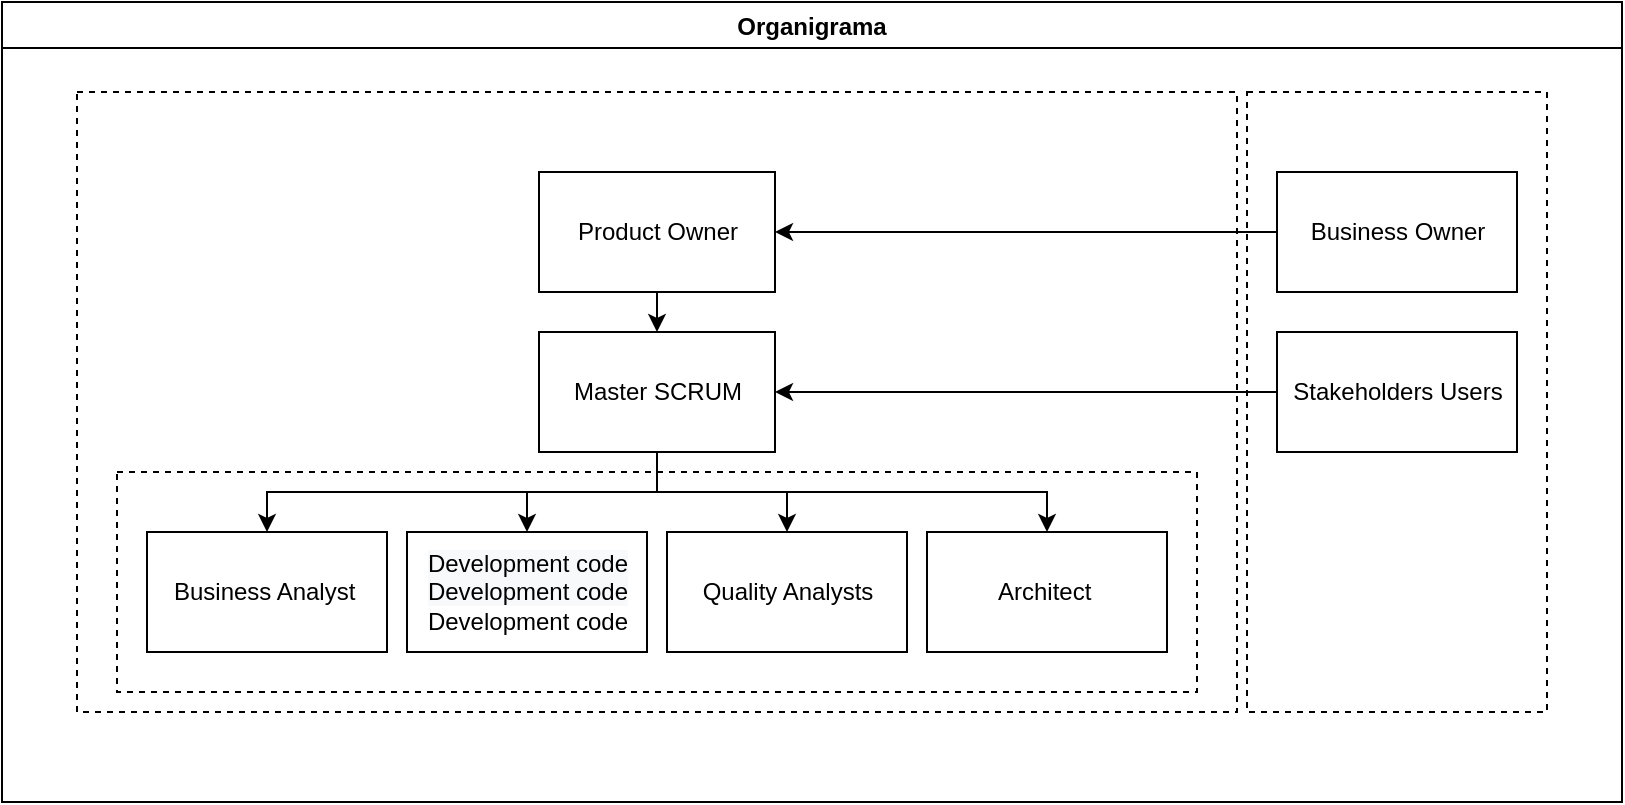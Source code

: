 <mxfile version="16.5.1" type="device"><diagram id="Uw7sHKp8Tmh_zYaBcPk1" name="Página-1"><mxGraphModel dx="1038" dy="649" grid="1" gridSize="10" guides="1" tooltips="1" connect="1" arrows="1" fold="1" page="1" pageScale="1" pageWidth="827" pageHeight="1169" math="0" shadow="0"><root><mxCell id="0"/><mxCell id="1" parent="0"/><mxCell id="iz7pu4j9JgDlYKfnYzKj-1" value="Organigrama" style="swimlane;" vertex="1" parent="1"><mxGeometry x="10" y="10" width="810" height="400" as="geometry"/></mxCell><mxCell id="iz7pu4j9JgDlYKfnYzKj-10" value="" style="rounded=0;whiteSpace=wrap;html=1;dashed=1;" vertex="1" parent="iz7pu4j9JgDlYKfnYzKj-1"><mxGeometry x="37.5" y="45" width="580" height="310" as="geometry"/></mxCell><mxCell id="iz7pu4j9JgDlYKfnYzKj-3" value="Master SCRUM" style="rounded=0;whiteSpace=wrap;html=1;" vertex="1" parent="iz7pu4j9JgDlYKfnYzKj-1"><mxGeometry x="268.5" y="165" width="118" height="60" as="geometry"/></mxCell><mxCell id="iz7pu4j9JgDlYKfnYzKj-11" value="" style="rounded=0;whiteSpace=wrap;html=1;dashed=1;" vertex="1" parent="iz7pu4j9JgDlYKfnYzKj-1"><mxGeometry x="622.5" y="45" width="150" height="310" as="geometry"/></mxCell><mxCell id="iz7pu4j9JgDlYKfnYzKj-12" value="" style="rounded=0;whiteSpace=wrap;html=1;dashed=1;" vertex="1" parent="iz7pu4j9JgDlYKfnYzKj-1"><mxGeometry x="57.5" y="235" width="540" height="110" as="geometry"/></mxCell><mxCell id="iz7pu4j9JgDlYKfnYzKj-17" style="edgeStyle=orthogonalEdgeStyle;rounded=0;orthogonalLoop=1;jettySize=auto;html=1;exitX=0.5;exitY=1;exitDx=0;exitDy=0;entryX=0.5;entryY=0;entryDx=0;entryDy=0;" edge="1" parent="iz7pu4j9JgDlYKfnYzKj-1" source="iz7pu4j9JgDlYKfnYzKj-2" target="iz7pu4j9JgDlYKfnYzKj-3"><mxGeometry relative="1" as="geometry"/></mxCell><mxCell id="iz7pu4j9JgDlYKfnYzKj-2" value="Product Owner" style="rounded=0;whiteSpace=wrap;html=1;" vertex="1" parent="iz7pu4j9JgDlYKfnYzKj-1"><mxGeometry x="268.5" y="85" width="118" height="60" as="geometry"/></mxCell><mxCell id="iz7pu4j9JgDlYKfnYzKj-15" style="edgeStyle=orthogonalEdgeStyle;rounded=0;orthogonalLoop=1;jettySize=auto;html=1;exitX=0;exitY=0.5;exitDx=0;exitDy=0;" edge="1" parent="iz7pu4j9JgDlYKfnYzKj-1" source="iz7pu4j9JgDlYKfnYzKj-8" target="iz7pu4j9JgDlYKfnYzKj-2"><mxGeometry relative="1" as="geometry"/></mxCell><mxCell id="iz7pu4j9JgDlYKfnYzKj-8" value="Business Owner" style="rounded=0;whiteSpace=wrap;html=1;" vertex="1" parent="iz7pu4j9JgDlYKfnYzKj-1"><mxGeometry x="637.5" y="85" width="120" height="60" as="geometry"/></mxCell><mxCell id="iz7pu4j9JgDlYKfnYzKj-16" style="edgeStyle=orthogonalEdgeStyle;rounded=0;orthogonalLoop=1;jettySize=auto;html=1;exitX=0;exitY=0.5;exitDx=0;exitDy=0;entryX=1;entryY=0.5;entryDx=0;entryDy=0;" edge="1" parent="iz7pu4j9JgDlYKfnYzKj-1" source="iz7pu4j9JgDlYKfnYzKj-9" target="iz7pu4j9JgDlYKfnYzKj-3"><mxGeometry relative="1" as="geometry"/></mxCell><mxCell id="iz7pu4j9JgDlYKfnYzKj-9" value="Stakeholders Users" style="rounded=0;whiteSpace=wrap;html=1;" vertex="1" parent="iz7pu4j9JgDlYKfnYzKj-1"><mxGeometry x="637.5" y="165" width="120" height="60" as="geometry"/></mxCell><mxCell id="iz7pu4j9JgDlYKfnYzKj-4" value="Business Analyst&amp;nbsp;" style="rounded=0;whiteSpace=wrap;html=1;" vertex="1" parent="iz7pu4j9JgDlYKfnYzKj-1"><mxGeometry x="72.5" y="265" width="120" height="60" as="geometry"/></mxCell><mxCell id="iz7pu4j9JgDlYKfnYzKj-6" value="Quality Analysts" style="rounded=0;whiteSpace=wrap;html=1;" vertex="1" parent="iz7pu4j9JgDlYKfnYzKj-1"><mxGeometry x="332.5" y="265" width="120" height="60" as="geometry"/></mxCell><mxCell id="iz7pu4j9JgDlYKfnYzKj-5" value="&lt;span style=&quot;color: rgb(0 , 0 , 0) ; font-family: &amp;#34;helvetica&amp;#34; ; font-size: 12px ; font-style: normal ; font-weight: 400 ; letter-spacing: normal ; text-align: center ; text-indent: 0px ; text-transform: none ; word-spacing: 0px ; background-color: rgb(248 , 249 , 250) ; display: inline ; float: none&quot;&gt;&lt;span style=&quot;font-family: &amp;#34;helvetica&amp;#34;&quot;&gt;Development code&lt;br&gt;&lt;/span&gt;Development code&lt;/span&gt;&lt;br&gt;Development code" style="rounded=0;whiteSpace=wrap;html=1;" vertex="1" parent="iz7pu4j9JgDlYKfnYzKj-1"><mxGeometry x="202.5" y="265" width="120" height="60" as="geometry"/></mxCell><mxCell id="iz7pu4j9JgDlYKfnYzKj-7" value="Architect&amp;nbsp;" style="rounded=0;whiteSpace=wrap;html=1;" vertex="1" parent="iz7pu4j9JgDlYKfnYzKj-1"><mxGeometry x="462.5" y="265" width="120" height="60" as="geometry"/></mxCell><mxCell id="iz7pu4j9JgDlYKfnYzKj-18" style="edgeStyle=orthogonalEdgeStyle;rounded=0;orthogonalLoop=1;jettySize=auto;html=1;exitX=0.5;exitY=1;exitDx=0;exitDy=0;" edge="1" parent="iz7pu4j9JgDlYKfnYzKj-1" source="iz7pu4j9JgDlYKfnYzKj-3" target="iz7pu4j9JgDlYKfnYzKj-4"><mxGeometry relative="1" as="geometry"/></mxCell><mxCell id="iz7pu4j9JgDlYKfnYzKj-19" style="edgeStyle=orthogonalEdgeStyle;rounded=0;orthogonalLoop=1;jettySize=auto;html=1;exitX=0.5;exitY=1;exitDx=0;exitDy=0;" edge="1" parent="iz7pu4j9JgDlYKfnYzKj-1" source="iz7pu4j9JgDlYKfnYzKj-3" target="iz7pu4j9JgDlYKfnYzKj-5"><mxGeometry relative="1" as="geometry"/></mxCell><mxCell id="iz7pu4j9JgDlYKfnYzKj-20" style="edgeStyle=orthogonalEdgeStyle;rounded=0;orthogonalLoop=1;jettySize=auto;html=1;exitX=0.5;exitY=1;exitDx=0;exitDy=0;" edge="1" parent="iz7pu4j9JgDlYKfnYzKj-1" source="iz7pu4j9JgDlYKfnYzKj-3" target="iz7pu4j9JgDlYKfnYzKj-6"><mxGeometry relative="1" as="geometry"/></mxCell><mxCell id="iz7pu4j9JgDlYKfnYzKj-21" style="edgeStyle=orthogonalEdgeStyle;rounded=0;orthogonalLoop=1;jettySize=auto;html=1;exitX=0.5;exitY=1;exitDx=0;exitDy=0;" edge="1" parent="iz7pu4j9JgDlYKfnYzKj-1" source="iz7pu4j9JgDlYKfnYzKj-3" target="iz7pu4j9JgDlYKfnYzKj-7"><mxGeometry relative="1" as="geometry"/></mxCell></root></mxGraphModel></diagram></mxfile>
